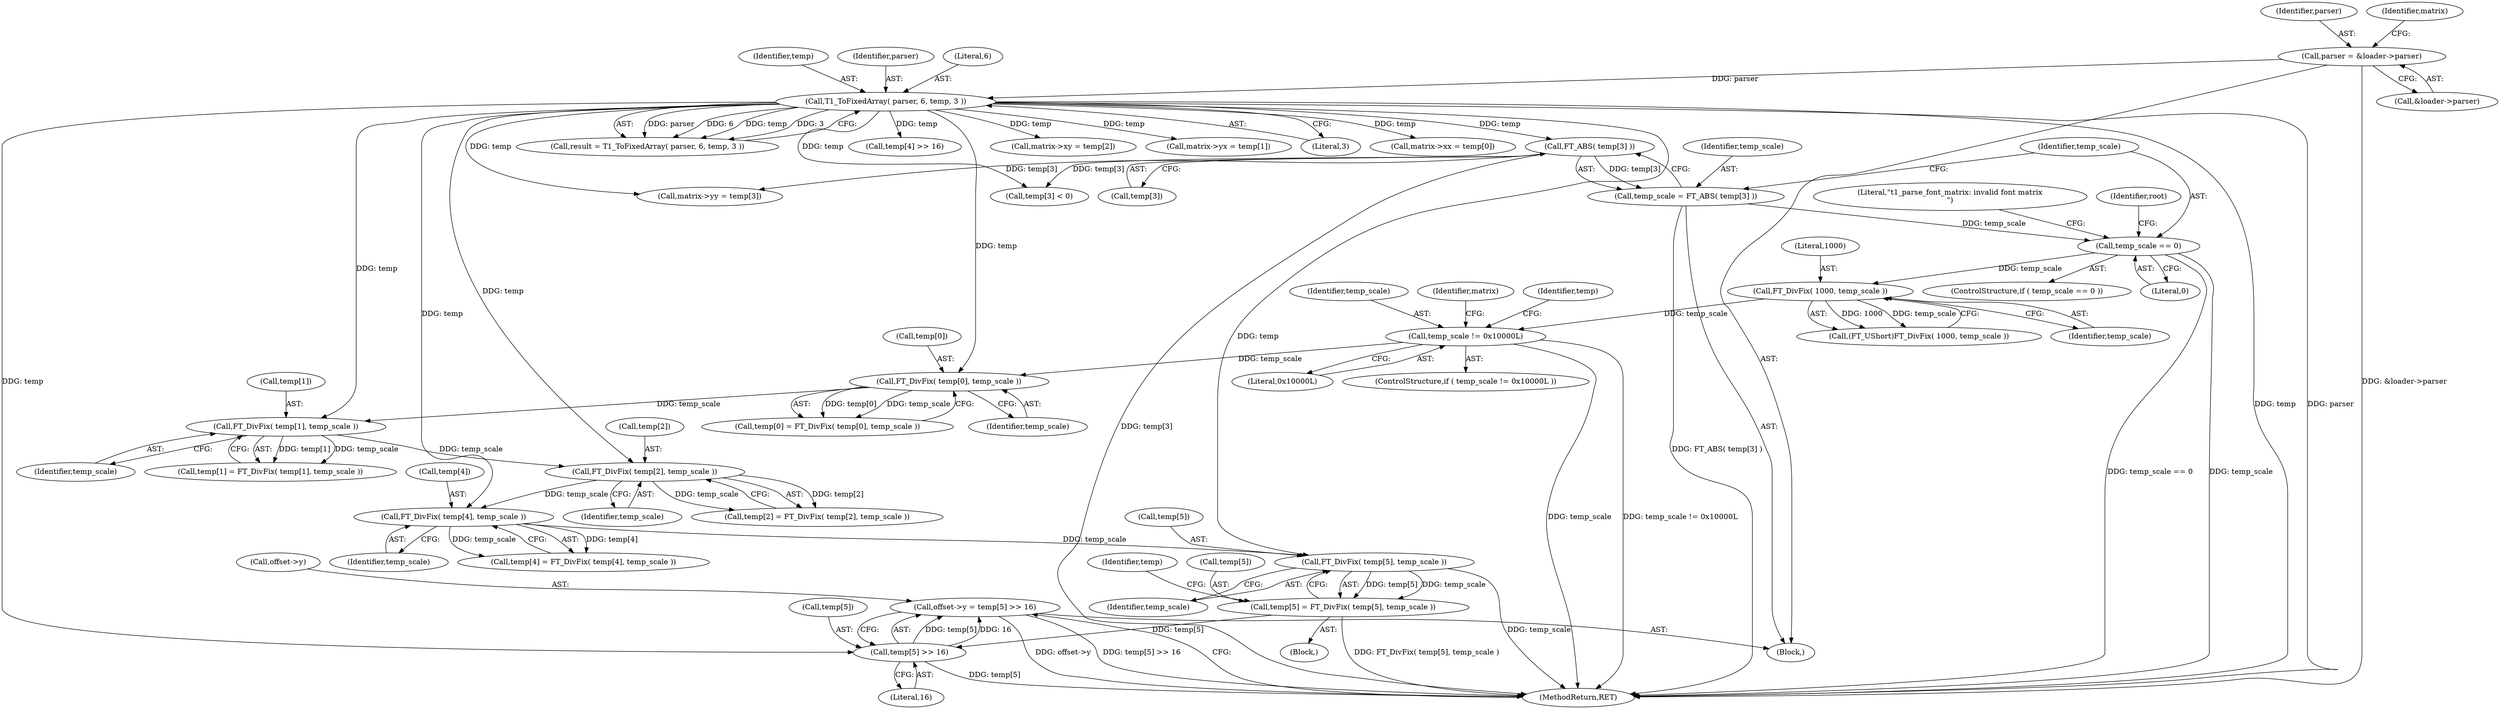 digraph "0_savannah_8b281f83e8516535756f92dbf90940ac44bd45e1_0@pointer" {
"1000298" [label="(Call,offset->y = temp[5] >> 16)"];
"1000302" [label="(Call,temp[5] >> 16)"];
"1000148" [label="(Call,T1_ToFixedArray( parser, 6, temp, 3 ))"];
"1000110" [label="(Call,parser = &loader->parser)"];
"1000239" [label="(Call,temp[5] = FT_DivFix( temp[5], temp_scale ))"];
"1000243" [label="(Call,FT_DivFix( temp[5], temp_scale ))"];
"1000234" [label="(Call,FT_DivFix( temp[4], temp_scale ))"];
"1000225" [label="(Call,FT_DivFix( temp[2], temp_scale ))"];
"1000216" [label="(Call,FT_DivFix( temp[1], temp_scale ))"];
"1000207" [label="(Call,FT_DivFix( temp[0], temp_scale ))"];
"1000199" [label="(Call,temp_scale != 0x10000L)"];
"1000195" [label="(Call,FT_DivFix( 1000, temp_scale ))"];
"1000174" [label="(Call,temp_scale == 0)"];
"1000167" [label="(Call,temp_scale = FT_ABS( temp[3] ))"];
"1000169" [label="(Call,FT_ABS( temp[3] ))"];
"1000197" [label="(Identifier,temp_scale)"];
"1000307" [label="(MethodReturn,RET)"];
"1000250" [label="(Identifier,temp)"];
"1000198" [label="(ControlStructure,if ( temp_scale != 0x10000L ))"];
"1000196" [label="(Literal,1000)"];
"1000175" [label="(Identifier,temp_scale)"];
"1000243" [label="(Call,FT_DivFix( temp[5], temp_scale ))"];
"1000220" [label="(Identifier,temp_scale)"];
"1000247" [label="(Identifier,temp_scale)"];
"1000221" [label="(Call,temp[2] = FT_DivFix( temp[2], temp_scale ))"];
"1000151" [label="(Identifier,temp)"];
"1000191" [label="(Identifier,root)"];
"1000212" [label="(Call,temp[1] = FT_DivFix( temp[1], temp_scale ))"];
"1000167" [label="(Call,temp_scale = FT_ABS( temp[3] ))"];
"1000303" [label="(Call,temp[5])"];
"1000225" [label="(Call,FT_DivFix( temp[2], temp_scale ))"];
"1000205" [label="(Identifier,temp)"];
"1000111" [label="(Identifier,parser)"];
"1000110" [label="(Call,parser = &loader->parser)"];
"1000118" [label="(Identifier,matrix)"];
"1000148" [label="(Call,T1_ToFixedArray( parser, 6, temp, 3 ))"];
"1000216" [label="(Call,FT_DivFix( temp[1], temp_scale ))"];
"1000108" [label="(Block,)"];
"1000169" [label="(Call,FT_ABS( temp[3] ))"];
"1000298" [label="(Call,offset->y = temp[5] >> 16)"];
"1000203" [label="(Call,temp[0] = FT_DivFix( temp[0], temp_scale ))"];
"1000200" [label="(Identifier,temp_scale)"];
"1000299" [label="(Call,offset->y)"];
"1000146" [label="(Call,result = T1_ToFixedArray( parser, 6, temp, 3 ))"];
"1000230" [label="(Call,temp[4] = FT_DivFix( temp[4], temp_scale ))"];
"1000211" [label="(Identifier,temp_scale)"];
"1000217" [label="(Call,temp[1])"];
"1000229" [label="(Identifier,temp_scale)"];
"1000240" [label="(Call,temp[5])"];
"1000207" [label="(Call,FT_DivFix( temp[0], temp_scale ))"];
"1000293" [label="(Call,temp[4] >> 16)"];
"1000112" [label="(Call,&loader->parser)"];
"1000168" [label="(Identifier,temp_scale)"];
"1000235" [label="(Call,temp[4])"];
"1000202" [label="(Block,)"];
"1000275" [label="(Call,matrix->xy = temp[2])"];
"1000149" [label="(Identifier,parser)"];
"1000282" [label="(Call,matrix->yy = temp[3])"];
"1000244" [label="(Call,temp[5])"];
"1000253" [label="(Call,temp[3] < 0)"];
"1000195" [label="(Call,FT_DivFix( 1000, temp_scale ))"];
"1000238" [label="(Identifier,temp_scale)"];
"1000201" [label="(Literal,0x10000L)"];
"1000268" [label="(Call,matrix->yx = temp[1])"];
"1000226" [label="(Call,temp[2])"];
"1000306" [label="(Literal,16)"];
"1000263" [label="(Identifier,matrix)"];
"1000176" [label="(Literal,0)"];
"1000179" [label="(Literal,\"t1_parse_font_matrix: invalid font matrix\n\")"];
"1000152" [label="(Literal,3)"];
"1000261" [label="(Call,matrix->xx = temp[0])"];
"1000174" [label="(Call,temp_scale == 0)"];
"1000170" [label="(Call,temp[3])"];
"1000173" [label="(ControlStructure,if ( temp_scale == 0 ))"];
"1000234" [label="(Call,FT_DivFix( temp[4], temp_scale ))"];
"1000150" [label="(Literal,6)"];
"1000208" [label="(Call,temp[0])"];
"1000199" [label="(Call,temp_scale != 0x10000L)"];
"1000193" [label="(Call,(FT_UShort)FT_DivFix( 1000, temp_scale ))"];
"1000302" [label="(Call,temp[5] >> 16)"];
"1000239" [label="(Call,temp[5] = FT_DivFix( temp[5], temp_scale ))"];
"1000298" -> "1000108"  [label="AST: "];
"1000298" -> "1000302"  [label="CFG: "];
"1000299" -> "1000298"  [label="AST: "];
"1000302" -> "1000298"  [label="AST: "];
"1000307" -> "1000298"  [label="CFG: "];
"1000298" -> "1000307"  [label="DDG: offset->y"];
"1000298" -> "1000307"  [label="DDG: temp[5] >> 16"];
"1000302" -> "1000298"  [label="DDG: temp[5]"];
"1000302" -> "1000298"  [label="DDG: 16"];
"1000302" -> "1000306"  [label="CFG: "];
"1000303" -> "1000302"  [label="AST: "];
"1000306" -> "1000302"  [label="AST: "];
"1000302" -> "1000307"  [label="DDG: temp[5]"];
"1000148" -> "1000302"  [label="DDG: temp"];
"1000239" -> "1000302"  [label="DDG: temp[5]"];
"1000148" -> "1000146"  [label="AST: "];
"1000148" -> "1000152"  [label="CFG: "];
"1000149" -> "1000148"  [label="AST: "];
"1000150" -> "1000148"  [label="AST: "];
"1000151" -> "1000148"  [label="AST: "];
"1000152" -> "1000148"  [label="AST: "];
"1000146" -> "1000148"  [label="CFG: "];
"1000148" -> "1000307"  [label="DDG: temp"];
"1000148" -> "1000307"  [label="DDG: parser"];
"1000148" -> "1000146"  [label="DDG: parser"];
"1000148" -> "1000146"  [label="DDG: 6"];
"1000148" -> "1000146"  [label="DDG: temp"];
"1000148" -> "1000146"  [label="DDG: 3"];
"1000110" -> "1000148"  [label="DDG: parser"];
"1000148" -> "1000169"  [label="DDG: temp"];
"1000148" -> "1000207"  [label="DDG: temp"];
"1000148" -> "1000216"  [label="DDG: temp"];
"1000148" -> "1000225"  [label="DDG: temp"];
"1000148" -> "1000234"  [label="DDG: temp"];
"1000148" -> "1000243"  [label="DDG: temp"];
"1000148" -> "1000253"  [label="DDG: temp"];
"1000148" -> "1000261"  [label="DDG: temp"];
"1000148" -> "1000268"  [label="DDG: temp"];
"1000148" -> "1000275"  [label="DDG: temp"];
"1000148" -> "1000282"  [label="DDG: temp"];
"1000148" -> "1000293"  [label="DDG: temp"];
"1000110" -> "1000108"  [label="AST: "];
"1000110" -> "1000112"  [label="CFG: "];
"1000111" -> "1000110"  [label="AST: "];
"1000112" -> "1000110"  [label="AST: "];
"1000118" -> "1000110"  [label="CFG: "];
"1000110" -> "1000307"  [label="DDG: &loader->parser"];
"1000239" -> "1000202"  [label="AST: "];
"1000239" -> "1000243"  [label="CFG: "];
"1000240" -> "1000239"  [label="AST: "];
"1000243" -> "1000239"  [label="AST: "];
"1000250" -> "1000239"  [label="CFG: "];
"1000239" -> "1000307"  [label="DDG: FT_DivFix( temp[5], temp_scale )"];
"1000243" -> "1000239"  [label="DDG: temp[5]"];
"1000243" -> "1000239"  [label="DDG: temp_scale"];
"1000243" -> "1000247"  [label="CFG: "];
"1000244" -> "1000243"  [label="AST: "];
"1000247" -> "1000243"  [label="AST: "];
"1000243" -> "1000307"  [label="DDG: temp_scale"];
"1000234" -> "1000243"  [label="DDG: temp_scale"];
"1000234" -> "1000230"  [label="AST: "];
"1000234" -> "1000238"  [label="CFG: "];
"1000235" -> "1000234"  [label="AST: "];
"1000238" -> "1000234"  [label="AST: "];
"1000230" -> "1000234"  [label="CFG: "];
"1000234" -> "1000230"  [label="DDG: temp[4]"];
"1000234" -> "1000230"  [label="DDG: temp_scale"];
"1000225" -> "1000234"  [label="DDG: temp_scale"];
"1000225" -> "1000221"  [label="AST: "];
"1000225" -> "1000229"  [label="CFG: "];
"1000226" -> "1000225"  [label="AST: "];
"1000229" -> "1000225"  [label="AST: "];
"1000221" -> "1000225"  [label="CFG: "];
"1000225" -> "1000221"  [label="DDG: temp[2]"];
"1000225" -> "1000221"  [label="DDG: temp_scale"];
"1000216" -> "1000225"  [label="DDG: temp_scale"];
"1000216" -> "1000212"  [label="AST: "];
"1000216" -> "1000220"  [label="CFG: "];
"1000217" -> "1000216"  [label="AST: "];
"1000220" -> "1000216"  [label="AST: "];
"1000212" -> "1000216"  [label="CFG: "];
"1000216" -> "1000212"  [label="DDG: temp[1]"];
"1000216" -> "1000212"  [label="DDG: temp_scale"];
"1000207" -> "1000216"  [label="DDG: temp_scale"];
"1000207" -> "1000203"  [label="AST: "];
"1000207" -> "1000211"  [label="CFG: "];
"1000208" -> "1000207"  [label="AST: "];
"1000211" -> "1000207"  [label="AST: "];
"1000203" -> "1000207"  [label="CFG: "];
"1000207" -> "1000203"  [label="DDG: temp[0]"];
"1000207" -> "1000203"  [label="DDG: temp_scale"];
"1000199" -> "1000207"  [label="DDG: temp_scale"];
"1000199" -> "1000198"  [label="AST: "];
"1000199" -> "1000201"  [label="CFG: "];
"1000200" -> "1000199"  [label="AST: "];
"1000201" -> "1000199"  [label="AST: "];
"1000205" -> "1000199"  [label="CFG: "];
"1000263" -> "1000199"  [label="CFG: "];
"1000199" -> "1000307"  [label="DDG: temp_scale != 0x10000L"];
"1000199" -> "1000307"  [label="DDG: temp_scale"];
"1000195" -> "1000199"  [label="DDG: temp_scale"];
"1000195" -> "1000193"  [label="AST: "];
"1000195" -> "1000197"  [label="CFG: "];
"1000196" -> "1000195"  [label="AST: "];
"1000197" -> "1000195"  [label="AST: "];
"1000193" -> "1000195"  [label="CFG: "];
"1000195" -> "1000193"  [label="DDG: 1000"];
"1000195" -> "1000193"  [label="DDG: temp_scale"];
"1000174" -> "1000195"  [label="DDG: temp_scale"];
"1000174" -> "1000173"  [label="AST: "];
"1000174" -> "1000176"  [label="CFG: "];
"1000175" -> "1000174"  [label="AST: "];
"1000176" -> "1000174"  [label="AST: "];
"1000179" -> "1000174"  [label="CFG: "];
"1000191" -> "1000174"  [label="CFG: "];
"1000174" -> "1000307"  [label="DDG: temp_scale == 0"];
"1000174" -> "1000307"  [label="DDG: temp_scale"];
"1000167" -> "1000174"  [label="DDG: temp_scale"];
"1000167" -> "1000108"  [label="AST: "];
"1000167" -> "1000169"  [label="CFG: "];
"1000168" -> "1000167"  [label="AST: "];
"1000169" -> "1000167"  [label="AST: "];
"1000175" -> "1000167"  [label="CFG: "];
"1000167" -> "1000307"  [label="DDG: FT_ABS( temp[3] )"];
"1000169" -> "1000167"  [label="DDG: temp[3]"];
"1000169" -> "1000170"  [label="CFG: "];
"1000170" -> "1000169"  [label="AST: "];
"1000169" -> "1000307"  [label="DDG: temp[3]"];
"1000169" -> "1000253"  [label="DDG: temp[3]"];
"1000169" -> "1000282"  [label="DDG: temp[3]"];
}

